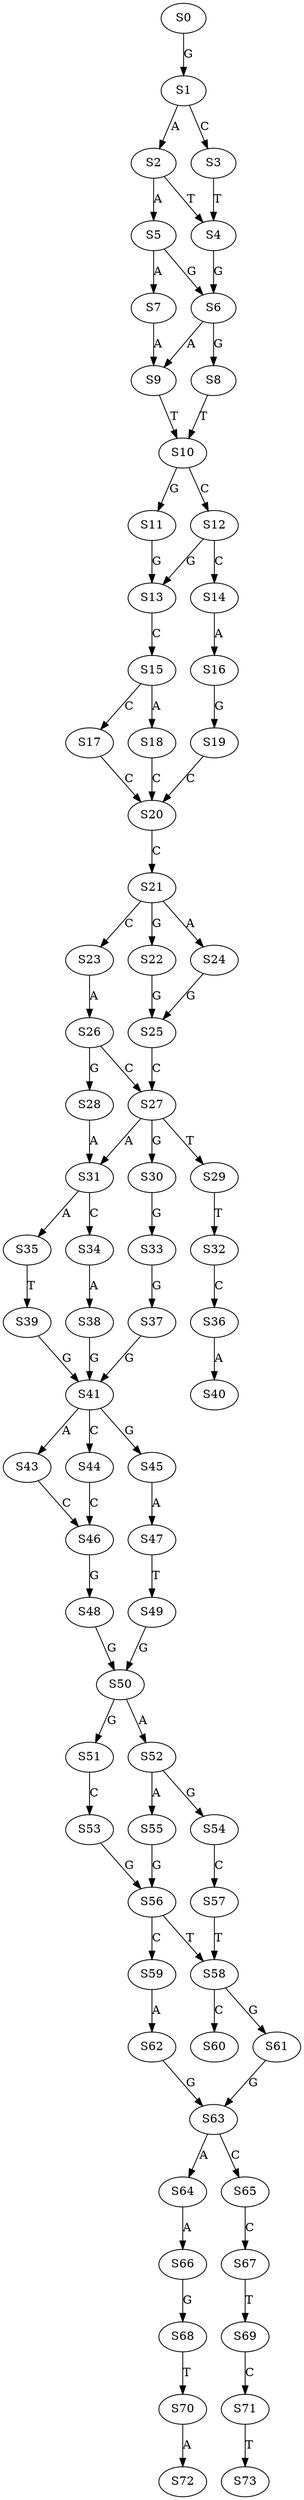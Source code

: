 strict digraph  {
	S0 -> S1 [ label = G ];
	S1 -> S2 [ label = A ];
	S1 -> S3 [ label = C ];
	S2 -> S4 [ label = T ];
	S2 -> S5 [ label = A ];
	S3 -> S4 [ label = T ];
	S4 -> S6 [ label = G ];
	S5 -> S6 [ label = G ];
	S5 -> S7 [ label = A ];
	S6 -> S8 [ label = G ];
	S6 -> S9 [ label = A ];
	S7 -> S9 [ label = A ];
	S8 -> S10 [ label = T ];
	S9 -> S10 [ label = T ];
	S10 -> S11 [ label = G ];
	S10 -> S12 [ label = C ];
	S11 -> S13 [ label = G ];
	S12 -> S13 [ label = G ];
	S12 -> S14 [ label = C ];
	S13 -> S15 [ label = C ];
	S14 -> S16 [ label = A ];
	S15 -> S17 [ label = C ];
	S15 -> S18 [ label = A ];
	S16 -> S19 [ label = G ];
	S17 -> S20 [ label = C ];
	S18 -> S20 [ label = C ];
	S19 -> S20 [ label = C ];
	S20 -> S21 [ label = C ];
	S21 -> S22 [ label = G ];
	S21 -> S23 [ label = C ];
	S21 -> S24 [ label = A ];
	S22 -> S25 [ label = G ];
	S23 -> S26 [ label = A ];
	S24 -> S25 [ label = G ];
	S25 -> S27 [ label = C ];
	S26 -> S27 [ label = C ];
	S26 -> S28 [ label = G ];
	S27 -> S29 [ label = T ];
	S27 -> S30 [ label = G ];
	S27 -> S31 [ label = A ];
	S28 -> S31 [ label = A ];
	S29 -> S32 [ label = T ];
	S30 -> S33 [ label = G ];
	S31 -> S34 [ label = C ];
	S31 -> S35 [ label = A ];
	S32 -> S36 [ label = C ];
	S33 -> S37 [ label = G ];
	S34 -> S38 [ label = A ];
	S35 -> S39 [ label = T ];
	S36 -> S40 [ label = A ];
	S37 -> S41 [ label = G ];
	S38 -> S41 [ label = G ];
	S39 -> S41 [ label = G ];
	S41 -> S43 [ label = A ];
	S41 -> S44 [ label = C ];
	S41 -> S45 [ label = G ];
	S43 -> S46 [ label = C ];
	S44 -> S46 [ label = C ];
	S45 -> S47 [ label = A ];
	S46 -> S48 [ label = G ];
	S47 -> S49 [ label = T ];
	S48 -> S50 [ label = G ];
	S49 -> S50 [ label = G ];
	S50 -> S51 [ label = G ];
	S50 -> S52 [ label = A ];
	S51 -> S53 [ label = C ];
	S52 -> S54 [ label = G ];
	S52 -> S55 [ label = A ];
	S53 -> S56 [ label = G ];
	S54 -> S57 [ label = C ];
	S55 -> S56 [ label = G ];
	S56 -> S58 [ label = T ];
	S56 -> S59 [ label = C ];
	S57 -> S58 [ label = T ];
	S58 -> S60 [ label = C ];
	S58 -> S61 [ label = G ];
	S59 -> S62 [ label = A ];
	S61 -> S63 [ label = G ];
	S62 -> S63 [ label = G ];
	S63 -> S64 [ label = A ];
	S63 -> S65 [ label = C ];
	S64 -> S66 [ label = A ];
	S65 -> S67 [ label = C ];
	S66 -> S68 [ label = G ];
	S67 -> S69 [ label = T ];
	S68 -> S70 [ label = T ];
	S69 -> S71 [ label = C ];
	S70 -> S72 [ label = A ];
	S71 -> S73 [ label = T ];
}
